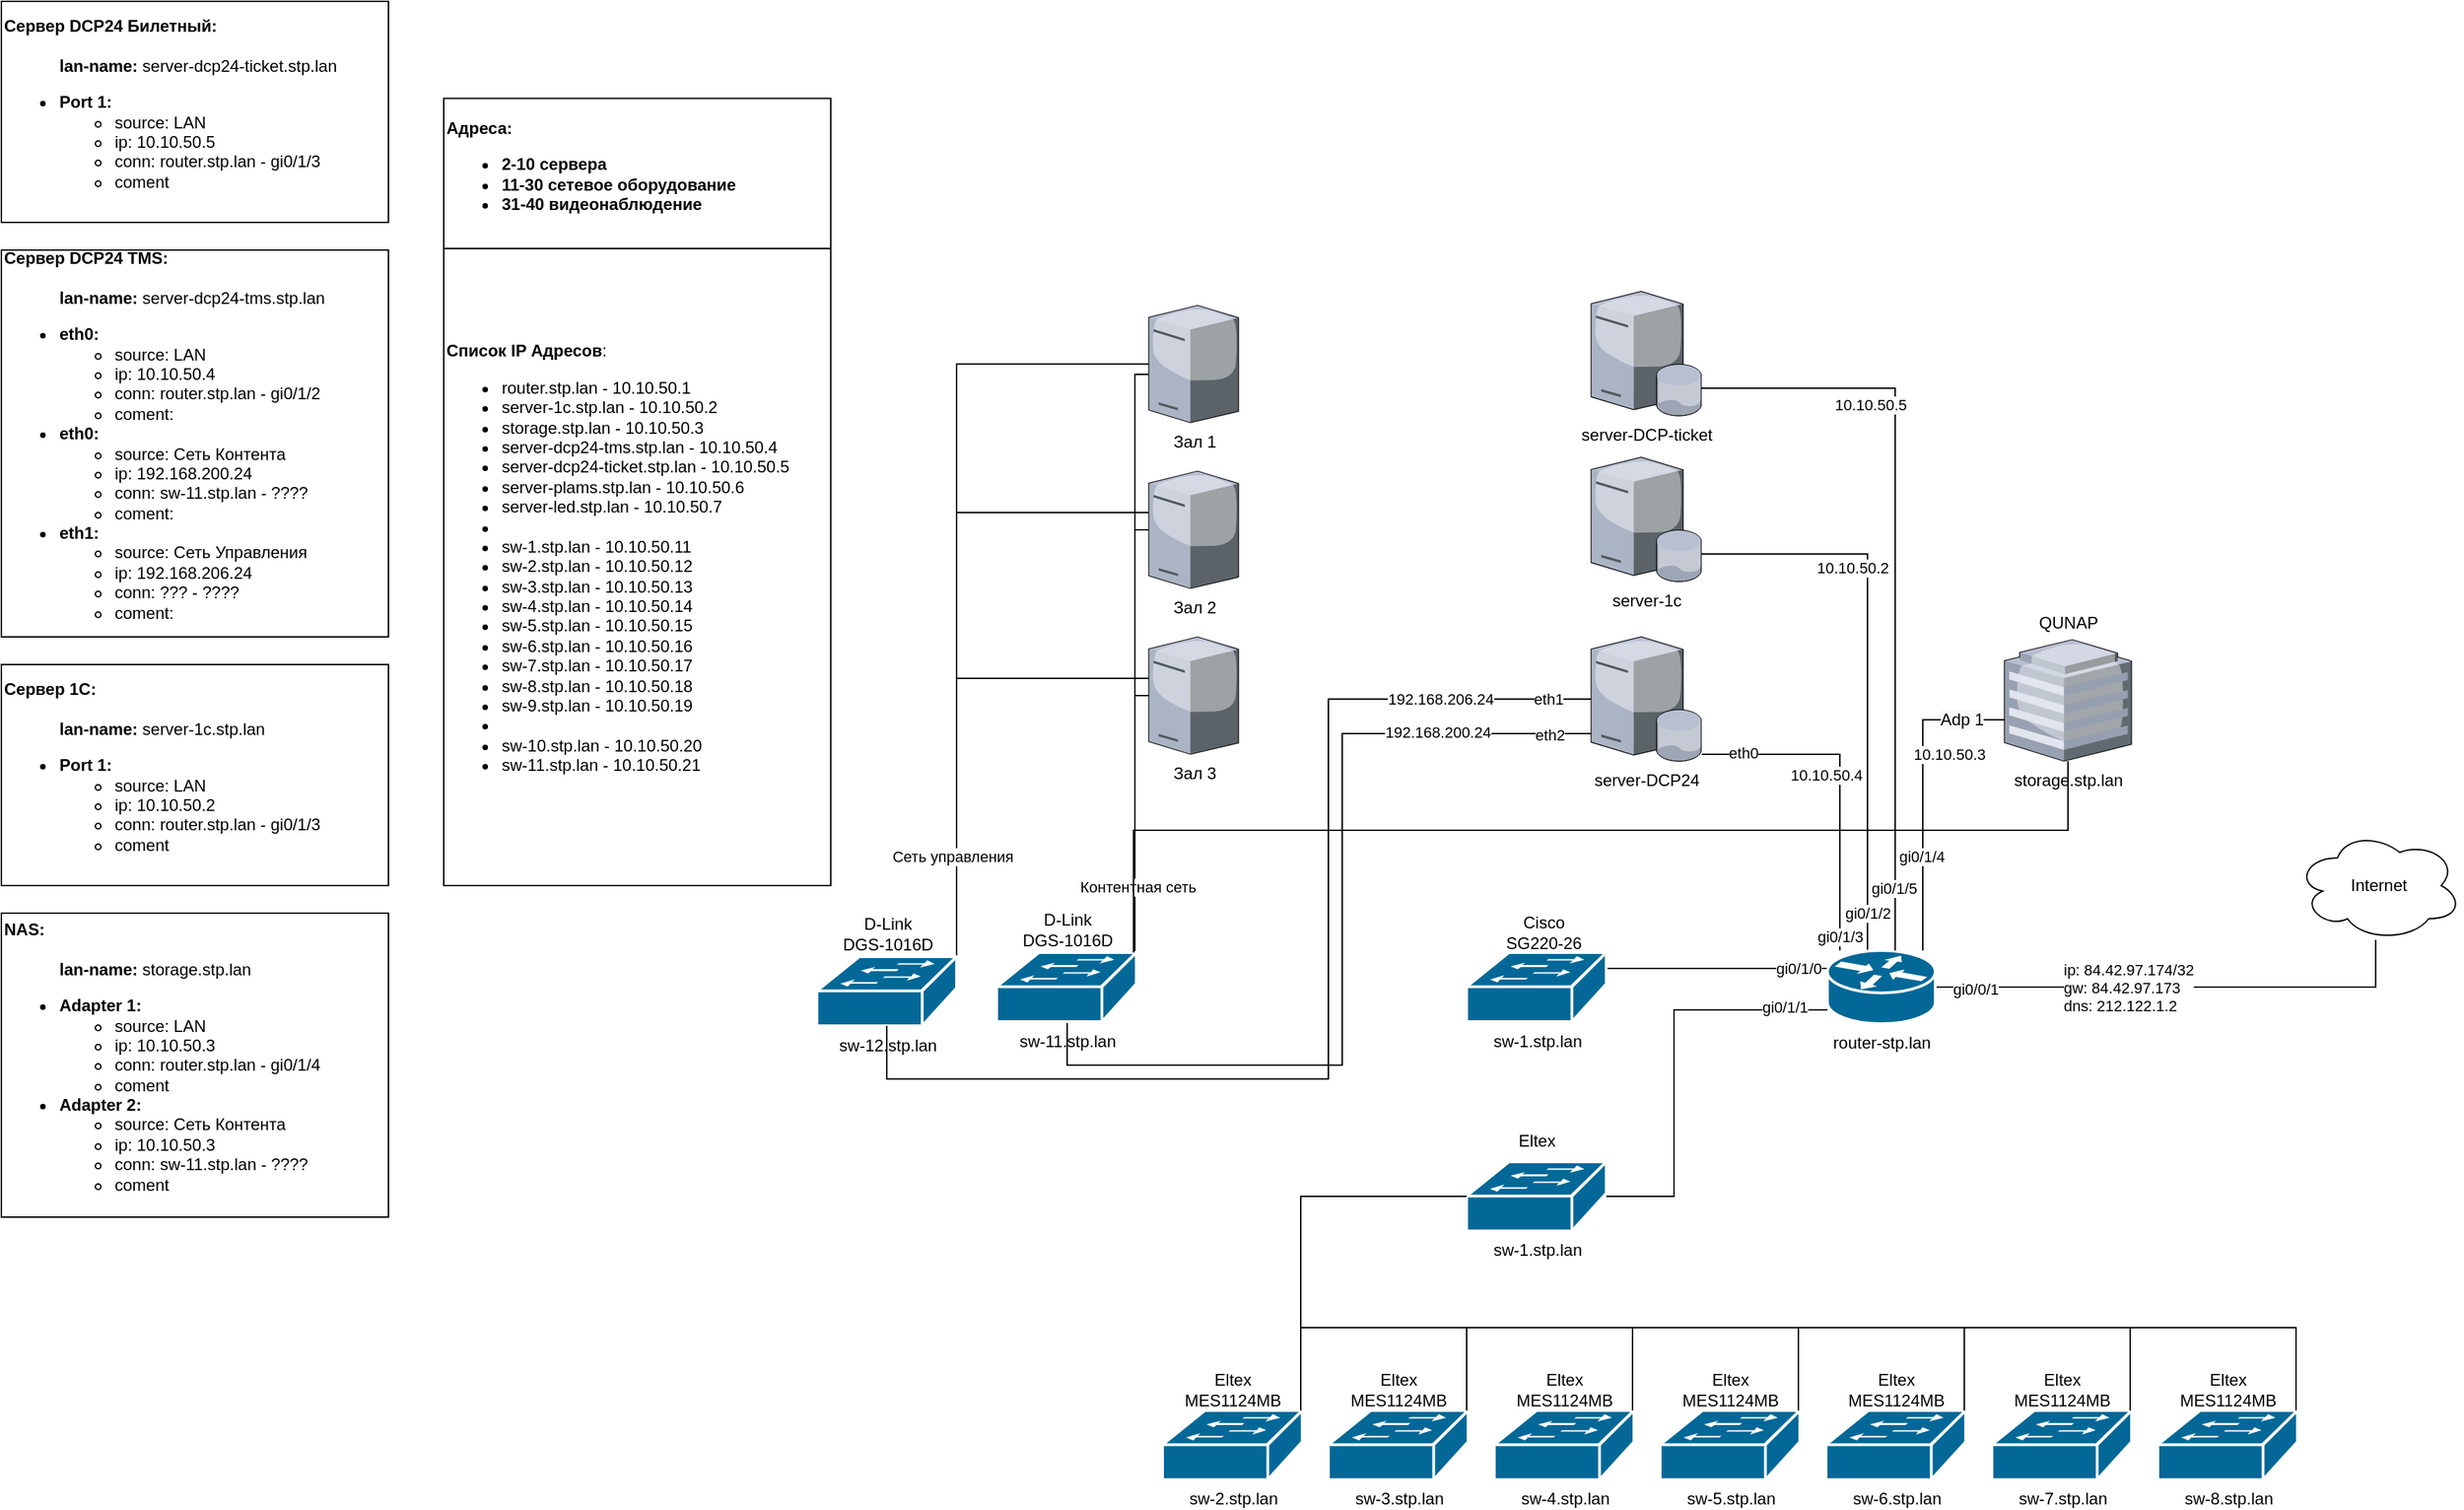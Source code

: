 <mxfile version="15.5.6" type="github">
  <diagram id="jK6_b75PUJQNhEmS_nUD" name="Page-1">
    <mxGraphModel dx="3570" dy="1975" grid="1" gridSize="10" guides="1" tooltips="1" connect="1" arrows="1" fold="1" page="0" pageScale="1" pageWidth="827" pageHeight="1169" background="none" math="0" shadow="0">
      <root>
        <mxCell id="0" />
        <mxCell id="1" parent="0" />
        <mxCell id="kUa1aifaIumlGkmkmH_S-2" style="edgeStyle=orthogonalEdgeStyle;rounded=0;orthogonalLoop=1;jettySize=auto;html=1;entryX=0.48;entryY=0.99;entryDx=0;entryDy=0;entryPerimeter=0;endArrow=none;endFill=0;" edge="1" parent="1" source="mRdu22Ob3dlRshEJ7SqW-1" target="kUa1aifaIumlGkmkmH_S-1">
          <mxGeometry relative="1" as="geometry" />
        </mxCell>
        <mxCell id="kUa1aifaIumlGkmkmH_S-3" value="gi0/0/1" style="edgeLabel;html=1;align=center;verticalAlign=middle;resizable=0;points=[];" vertex="1" connectable="0" parent="kUa1aifaIumlGkmkmH_S-2">
          <mxGeometry x="-0.836" y="-1" relative="1" as="geometry">
            <mxPoint as="offset" />
          </mxGeometry>
        </mxCell>
        <mxCell id="kUa1aifaIumlGkmkmH_S-12" value="ip: 84.42.97.174/32&lt;br&gt;gw: 84.42.97.173&lt;br&gt;dns: 212.122.1.2" style="edgeLabel;html=1;align=left;verticalAlign=middle;resizable=0;points=[];" vertex="1" connectable="0" parent="kUa1aifaIumlGkmkmH_S-2">
          <mxGeometry x="-0.355" relative="1" as="geometry">
            <mxPoint x="-23" as="offset" />
          </mxGeometry>
        </mxCell>
        <mxCell id="kUa1aifaIumlGkmkmH_S-6" style="edgeStyle=orthogonalEdgeStyle;rounded=0;orthogonalLoop=1;jettySize=auto;html=1;endArrow=none;endFill=0;startArrow=none;startFill=0;fontStyle=4" edge="1" parent="1" source="mRdu22Ob3dlRshEJ7SqW-1" target="kUa1aifaIumlGkmkmH_S-4">
          <mxGeometry relative="1" as="geometry">
            <Array as="points">
              <mxPoint x="390" y="-20" />
            </Array>
          </mxGeometry>
        </mxCell>
        <mxCell id="kUa1aifaIumlGkmkmH_S-8" value="10.10.50.2" style="edgeLabel;html=1;align=center;verticalAlign=middle;resizable=0;points=[];" vertex="1" connectable="0" parent="kUa1aifaIumlGkmkmH_S-6">
          <mxGeometry x="0.67" y="2" relative="1" as="geometry">
            <mxPoint x="42" y="8" as="offset" />
          </mxGeometry>
        </mxCell>
        <mxCell id="kUa1aifaIumlGkmkmH_S-11" value="gi0/1/2" style="edgeLabel;html=1;align=center;verticalAlign=middle;resizable=0;points=[];" vertex="1" connectable="0" parent="kUa1aifaIumlGkmkmH_S-6">
          <mxGeometry x="-0.896" y="2" relative="1" as="geometry">
            <mxPoint x="2" y="-6" as="offset" />
          </mxGeometry>
        </mxCell>
        <mxCell id="kUa1aifaIumlGkmkmH_S-7" style="edgeStyle=orthogonalEdgeStyle;rounded=0;orthogonalLoop=1;jettySize=auto;html=1;endArrow=none;endFill=0;startArrow=none;startFill=0;" edge="1" parent="1" source="mRdu22Ob3dlRshEJ7SqW-1" target="kUa1aifaIumlGkmkmH_S-5">
          <mxGeometry relative="1" as="geometry">
            <Array as="points">
              <mxPoint x="370" y="125" />
            </Array>
          </mxGeometry>
        </mxCell>
        <mxCell id="kUa1aifaIumlGkmkmH_S-10" value="gi0/1/3" style="edgeLabel;html=1;align=center;verticalAlign=middle;resizable=0;points=[];" vertex="1" connectable="0" parent="kUa1aifaIumlGkmkmH_S-7">
          <mxGeometry x="-0.878" relative="1" as="geometry">
            <mxPoint y="5" as="offset" />
          </mxGeometry>
        </mxCell>
        <mxCell id="kUa1aifaIumlGkmkmH_S-14" value="eth0" style="edgeLabel;html=1;align=center;verticalAlign=middle;resizable=0;points=[];" vertex="1" connectable="0" parent="kUa1aifaIumlGkmkmH_S-7">
          <mxGeometry x="0.829" y="-1" relative="1" as="geometry">
            <mxPoint x="9" as="offset" />
          </mxGeometry>
        </mxCell>
        <mxCell id="kUa1aifaIumlGkmkmH_S-15" value="10.10.50.4" style="edgeLabel;html=1;align=center;verticalAlign=middle;resizable=0;points=[];" vertex="1" connectable="0" parent="kUa1aifaIumlGkmkmH_S-7">
          <mxGeometry x="-0.106" y="-3" relative="1" as="geometry">
            <mxPoint x="-13" y="-19" as="offset" />
          </mxGeometry>
        </mxCell>
        <mxCell id="kUa1aifaIumlGkmkmH_S-13" style="edgeStyle=orthogonalEdgeStyle;rounded=0;orthogonalLoop=1;jettySize=auto;html=1;endArrow=none;endFill=0;" edge="1" parent="1" source="mRdu22Ob3dlRshEJ7SqW-1" target="mRdu22Ob3dlRshEJ7SqW-2">
          <mxGeometry relative="1" as="geometry">
            <Array as="points">
              <mxPoint x="280" y="280" />
              <mxPoint x="280" y="280" />
            </Array>
          </mxGeometry>
        </mxCell>
        <mxCell id="kUa1aifaIumlGkmkmH_S-42" value="gi0/1/0" style="edgeLabel;html=1;align=center;verticalAlign=middle;resizable=0;points=[];" vertex="1" connectable="0" parent="kUa1aifaIumlGkmkmH_S-13">
          <mxGeometry x="-0.801" y="-2" relative="1" as="geometry">
            <mxPoint x="-5" y="2" as="offset" />
          </mxGeometry>
        </mxCell>
        <mxCell id="kUa1aifaIumlGkmkmH_S-48" style="edgeStyle=orthogonalEdgeStyle;rounded=0;orthogonalLoop=1;jettySize=auto;html=1;endArrow=none;endFill=0;" edge="1" parent="1" source="mRdu22Ob3dlRshEJ7SqW-1" target="kUa1aifaIumlGkmkmH_S-46">
          <mxGeometry relative="1" as="geometry">
            <Array as="points">
              <mxPoint x="250" y="310" />
            </Array>
          </mxGeometry>
        </mxCell>
        <mxCell id="kUa1aifaIumlGkmkmH_S-49" value="gi0/1/1" style="edgeLabel;html=1;align=center;verticalAlign=middle;resizable=0;points=[];" vertex="1" connectable="0" parent="kUa1aifaIumlGkmkmH_S-48">
          <mxGeometry x="-0.787" y="-2" relative="1" as="geometry">
            <mxPoint as="offset" />
          </mxGeometry>
        </mxCell>
        <mxCell id="kUa1aifaIumlGkmkmH_S-102" style="edgeStyle=orthogonalEdgeStyle;rounded=0;orthogonalLoop=1;jettySize=auto;html=1;endArrow=none;endFill=0;startArrow=none;startFill=0;" edge="1" parent="1" source="mRdu22Ob3dlRshEJ7SqW-1" target="kUa1aifaIumlGkmkmH_S-101">
          <mxGeometry relative="1" as="geometry">
            <Array as="points">
              <mxPoint x="430" y="100" />
            </Array>
          </mxGeometry>
        </mxCell>
        <mxCell id="kUa1aifaIumlGkmkmH_S-103" value="gi0/1/4" style="edgeLabel;html=1;align=center;verticalAlign=middle;resizable=0;points=[];" vertex="1" connectable="0" parent="kUa1aifaIumlGkmkmH_S-102">
          <mxGeometry x="-0.828" y="1" relative="1" as="geometry">
            <mxPoint y="-49" as="offset" />
          </mxGeometry>
        </mxCell>
        <mxCell id="kUa1aifaIumlGkmkmH_S-104" value="10.10.50.3" style="edgeLabel;html=1;align=center;verticalAlign=middle;resizable=0;points=[];" vertex="1" connectable="0" parent="kUa1aifaIumlGkmkmH_S-102">
          <mxGeometry x="0.257" relative="1" as="geometry">
            <mxPoint x="19" as="offset" />
          </mxGeometry>
        </mxCell>
        <mxCell id="kUa1aifaIumlGkmkmH_S-108" value="&lt;span style=&quot;font-size: 12px ; text-align: left ; background-color: rgb(248 , 249 , 250)&quot;&gt;Adp 1&lt;/span&gt;" style="edgeLabel;html=1;align=center;verticalAlign=middle;resizable=0;points=[];" vertex="1" connectable="0" parent="kUa1aifaIumlGkmkmH_S-102">
          <mxGeometry x="0.631" relative="1" as="geometry">
            <mxPoint x="10" as="offset" />
          </mxGeometry>
        </mxCell>
        <mxCell id="mRdu22Ob3dlRshEJ7SqW-1" value="router-stp.lan" style="shape=mxgraph.cisco.routers.router;sketch=0;html=1;pointerEvents=1;dashed=0;fillColor=#036897;strokeColor=#ffffff;strokeWidth=2;verticalLabelPosition=bottom;verticalAlign=top;align=center;outlineConnect=0;" parent="1" vertex="1">
          <mxGeometry x="361" y="267" width="78" height="53" as="geometry" />
        </mxCell>
        <mxCell id="kUa1aifaIumlGkmkmH_S-1" value="Internet" style="ellipse;shape=cloud;whiteSpace=wrap;html=1;" vertex="1" parent="1">
          <mxGeometry x="700" y="180" width="120" height="80" as="geometry" />
        </mxCell>
        <mxCell id="kUa1aifaIumlGkmkmH_S-4" value="server-1c" style="verticalLabelPosition=bottom;sketch=0;aspect=fixed;html=1;verticalAlign=top;strokeColor=none;align=center;outlineConnect=0;shape=mxgraph.citrix.database_server;" vertex="1" parent="1">
          <mxGeometry x="190" y="-90" width="80" height="90" as="geometry" />
        </mxCell>
        <mxCell id="kUa1aifaIumlGkmkmH_S-114" style="edgeStyle=orthogonalEdgeStyle;rounded=0;orthogonalLoop=1;jettySize=auto;html=1;startArrow=none;startFill=0;endArrow=none;endFill=0;" edge="1" parent="1" source="kUa1aifaIumlGkmkmH_S-5" target="mRdu22Ob3dlRshEJ7SqW-13">
          <mxGeometry relative="1" as="geometry">
            <Array as="points">
              <mxPoint x="10" y="110" />
              <mxPoint x="10" y="350" />
              <mxPoint x="-189" y="350" />
            </Array>
          </mxGeometry>
        </mxCell>
        <mxCell id="kUa1aifaIumlGkmkmH_S-115" value="eth2" style="edgeLabel;html=1;align=center;verticalAlign=middle;resizable=0;points=[];" vertex="1" connectable="0" parent="kUa1aifaIumlGkmkmH_S-114">
          <mxGeometry x="-0.9" y="1" relative="1" as="geometry">
            <mxPoint x="2" as="offset" />
          </mxGeometry>
        </mxCell>
        <mxCell id="kUa1aifaIumlGkmkmH_S-118" value="192.168.200.24" style="edgeLabel;html=1;align=center;verticalAlign=middle;resizable=0;points=[];" vertex="1" connectable="0" parent="kUa1aifaIumlGkmkmH_S-114">
          <mxGeometry x="-0.654" y="-1" relative="1" as="geometry">
            <mxPoint x="1" as="offset" />
          </mxGeometry>
        </mxCell>
        <mxCell id="kUa1aifaIumlGkmkmH_S-5" value="server-DCP24" style="verticalLabelPosition=bottom;sketch=0;aspect=fixed;html=1;verticalAlign=top;strokeColor=none;align=center;outlineConnect=0;shape=mxgraph.citrix.database_server;" vertex="1" parent="1">
          <mxGeometry x="190" y="40" width="80" height="90" as="geometry" />
        </mxCell>
        <mxCell id="kUa1aifaIumlGkmkmH_S-25" style="edgeStyle=orthogonalEdgeStyle;rounded=0;orthogonalLoop=1;jettySize=auto;html=1;endArrow=none;endFill=0;" edge="1" parent="1" source="kUa1aifaIumlGkmkmH_S-19" target="mRdu22Ob3dlRshEJ7SqW-13">
          <mxGeometry relative="1" as="geometry">
            <Array as="points">
              <mxPoint x="-140" y="-150" />
            </Array>
          </mxGeometry>
        </mxCell>
        <mxCell id="kUa1aifaIumlGkmkmH_S-89" style="edgeStyle=orthogonalEdgeStyle;rounded=0;orthogonalLoop=1;jettySize=auto;html=1;entryX=1;entryY=0;entryDx=0;entryDy=0;entryPerimeter=0;endArrow=none;endFill=0;" edge="1" parent="1" source="kUa1aifaIumlGkmkmH_S-19" target="kUa1aifaIumlGkmkmH_S-86">
          <mxGeometry relative="1" as="geometry" />
        </mxCell>
        <mxCell id="kUa1aifaIumlGkmkmH_S-19" value="Зал 1" style="verticalLabelPosition=bottom;sketch=0;aspect=fixed;html=1;verticalAlign=top;strokeColor=none;align=center;outlineConnect=0;shape=mxgraph.citrix.tower_server;" vertex="1" parent="1">
          <mxGeometry x="-130" y="-200" width="65" height="85" as="geometry" />
        </mxCell>
        <mxCell id="kUa1aifaIumlGkmkmH_S-84" style="edgeStyle=orthogonalEdgeStyle;rounded=0;orthogonalLoop=1;jettySize=auto;html=1;endArrow=none;endFill=0;" edge="1" parent="1" source="kUa1aifaIumlGkmkmH_S-20" target="mRdu22Ob3dlRshEJ7SqW-13">
          <mxGeometry relative="1" as="geometry">
            <Array as="points">
              <mxPoint x="-140" y="-37" />
            </Array>
          </mxGeometry>
        </mxCell>
        <mxCell id="kUa1aifaIumlGkmkmH_S-90" style="edgeStyle=orthogonalEdgeStyle;rounded=0;orthogonalLoop=1;jettySize=auto;html=1;entryX=1;entryY=0;entryDx=0;entryDy=0;entryPerimeter=0;endArrow=none;endFill=0;" edge="1" parent="1" source="kUa1aifaIumlGkmkmH_S-20" target="kUa1aifaIumlGkmkmH_S-86">
          <mxGeometry relative="1" as="geometry">
            <Array as="points">
              <mxPoint x="-269" y="-50" />
            </Array>
          </mxGeometry>
        </mxCell>
        <mxCell id="kUa1aifaIumlGkmkmH_S-20" value="Зал 2" style="verticalLabelPosition=bottom;sketch=0;aspect=fixed;html=1;verticalAlign=top;strokeColor=none;align=center;outlineConnect=0;shape=mxgraph.citrix.tower_server;" vertex="1" parent="1">
          <mxGeometry x="-130" y="-80" width="65" height="85" as="geometry" />
        </mxCell>
        <mxCell id="kUa1aifaIumlGkmkmH_S-27" style="edgeStyle=orthogonalEdgeStyle;rounded=0;orthogonalLoop=1;jettySize=auto;html=1;endArrow=none;endFill=0;" edge="1" parent="1" source="kUa1aifaIumlGkmkmH_S-21" target="mRdu22Ob3dlRshEJ7SqW-13">
          <mxGeometry relative="1" as="geometry">
            <Array as="points">
              <mxPoint x="-140" y="83" />
            </Array>
          </mxGeometry>
        </mxCell>
        <mxCell id="kUa1aifaIumlGkmkmH_S-88" value="Контентная сеть" style="edgeLabel;html=1;align=center;verticalAlign=middle;resizable=0;points=[];" vertex="1" connectable="0" parent="kUa1aifaIumlGkmkmH_S-27">
          <mxGeometry x="0.505" y="2" relative="1" as="geometry">
            <mxPoint y="1" as="offset" />
          </mxGeometry>
        </mxCell>
        <mxCell id="kUa1aifaIumlGkmkmH_S-91" style="edgeStyle=orthogonalEdgeStyle;rounded=0;orthogonalLoop=1;jettySize=auto;html=1;entryX=1;entryY=0;entryDx=0;entryDy=0;entryPerimeter=0;endArrow=none;endFill=0;" edge="1" parent="1" source="kUa1aifaIumlGkmkmH_S-21" target="kUa1aifaIumlGkmkmH_S-86">
          <mxGeometry relative="1" as="geometry">
            <Array as="points">
              <mxPoint x="-269" y="70" />
            </Array>
          </mxGeometry>
        </mxCell>
        <mxCell id="kUa1aifaIumlGkmkmH_S-93" value="Сеть управления" style="edgeLabel;html=1;align=center;verticalAlign=middle;resizable=0;points=[];" vertex="1" connectable="0" parent="kUa1aifaIumlGkmkmH_S-91">
          <mxGeometry x="0.564" y="-3" relative="1" as="geometry">
            <mxPoint y="1" as="offset" />
          </mxGeometry>
        </mxCell>
        <mxCell id="kUa1aifaIumlGkmkmH_S-21" value="Зал 3" style="verticalLabelPosition=bottom;sketch=0;aspect=fixed;html=1;verticalAlign=top;strokeColor=none;align=center;outlineConnect=0;shape=mxgraph.citrix.tower_server;" vertex="1" parent="1">
          <mxGeometry x="-130" y="40" width="65" height="85" as="geometry" />
        </mxCell>
        <mxCell id="kUa1aifaIumlGkmkmH_S-43" value="" style="group" vertex="1" connectable="0" parent="1">
          <mxGeometry x="100" y="238.5" width="101" height="80" as="geometry" />
        </mxCell>
        <mxCell id="mRdu22Ob3dlRshEJ7SqW-2" value="sw-1.stp.lan" style="shape=mxgraph.cisco.switches.workgroup_switch;sketch=0;html=1;pointerEvents=1;dashed=0;fillColor=#036897;strokeColor=#ffffff;strokeWidth=2;verticalLabelPosition=bottom;verticalAlign=top;align=center;outlineConnect=0;" parent="kUa1aifaIumlGkmkmH_S-43" vertex="1">
          <mxGeometry y="30" width="101" height="50" as="geometry" />
        </mxCell>
        <mxCell id="kUa1aifaIumlGkmkmH_S-39" value="Cisco&lt;br&gt;SG220-26" style="text;html=1;strokeColor=none;fillColor=none;align=center;verticalAlign=middle;whiteSpace=wrap;rounded=0;" vertex="1" parent="kUa1aifaIumlGkmkmH_S-43">
          <mxGeometry x="20.5" width="69.5" height="30" as="geometry" />
        </mxCell>
        <mxCell id="kUa1aifaIumlGkmkmH_S-45" value="" style="group" vertex="1" connectable="0" parent="1">
          <mxGeometry x="100" y="390" width="101" height="80" as="geometry" />
        </mxCell>
        <mxCell id="kUa1aifaIumlGkmkmH_S-46" value="sw-1.stp.lan" style="shape=mxgraph.cisco.switches.workgroup_switch;sketch=0;html=1;pointerEvents=1;dashed=0;fillColor=#036897;strokeColor=#ffffff;strokeWidth=2;verticalLabelPosition=bottom;verticalAlign=top;align=center;outlineConnect=0;" vertex="1" parent="kUa1aifaIumlGkmkmH_S-45">
          <mxGeometry y="30" width="101" height="50" as="geometry" />
        </mxCell>
        <mxCell id="kUa1aifaIumlGkmkmH_S-47" value="Eltex" style="text;html=1;strokeColor=none;fillColor=none;align=center;verticalAlign=middle;whiteSpace=wrap;rounded=0;" vertex="1" parent="kUa1aifaIumlGkmkmH_S-45">
          <mxGeometry x="20.5" width="59.5" height="30" as="geometry" />
        </mxCell>
        <mxCell id="kUa1aifaIumlGkmkmH_S-50" value="" style="group" vertex="1" connectable="0" parent="1">
          <mxGeometry x="-120" y="570" width="101" height="80" as="geometry" />
        </mxCell>
        <mxCell id="kUa1aifaIumlGkmkmH_S-51" value="sw-2.stp.lan" style="shape=mxgraph.cisco.switches.workgroup_switch;sketch=0;html=1;pointerEvents=1;dashed=0;fillColor=#036897;strokeColor=#ffffff;strokeWidth=2;verticalLabelPosition=bottom;verticalAlign=top;align=center;outlineConnect=0;" vertex="1" parent="kUa1aifaIumlGkmkmH_S-50">
          <mxGeometry y="30" width="101" height="50" as="geometry" />
        </mxCell>
        <mxCell id="kUa1aifaIumlGkmkmH_S-52" value="Eltex&lt;br&gt;MES1124MB" style="text;html=1;strokeColor=none;fillColor=none;align=center;verticalAlign=middle;whiteSpace=wrap;rounded=0;" vertex="1" parent="kUa1aifaIumlGkmkmH_S-50">
          <mxGeometry x="20.5" width="60" height="30" as="geometry" />
        </mxCell>
        <mxCell id="kUa1aifaIumlGkmkmH_S-53" style="edgeStyle=orthogonalEdgeStyle;rounded=0;orthogonalLoop=1;jettySize=auto;html=1;endArrow=none;endFill=0;" edge="1" parent="1" source="kUa1aifaIumlGkmkmH_S-46" target="kUa1aifaIumlGkmkmH_S-51">
          <mxGeometry relative="1" as="geometry">
            <Array as="points">
              <mxPoint x="-20" y="445" />
            </Array>
          </mxGeometry>
        </mxCell>
        <mxCell id="kUa1aifaIumlGkmkmH_S-54" value="" style="group" vertex="1" connectable="0" parent="1">
          <mxGeometry y="570" width="101" height="80" as="geometry" />
        </mxCell>
        <mxCell id="kUa1aifaIumlGkmkmH_S-55" value="sw-3.stp.lan" style="shape=mxgraph.cisco.switches.workgroup_switch;sketch=0;html=1;pointerEvents=1;dashed=0;fillColor=#036897;strokeColor=#ffffff;strokeWidth=2;verticalLabelPosition=bottom;verticalAlign=top;align=center;outlineConnect=0;" vertex="1" parent="kUa1aifaIumlGkmkmH_S-54">
          <mxGeometry y="30" width="101" height="50" as="geometry" />
        </mxCell>
        <mxCell id="kUa1aifaIumlGkmkmH_S-56" value="Eltex&lt;br&gt;MES1124MB" style="text;html=1;strokeColor=none;fillColor=none;align=center;verticalAlign=middle;whiteSpace=wrap;rounded=0;" vertex="1" parent="kUa1aifaIumlGkmkmH_S-54">
          <mxGeometry x="20.5" width="60" height="30" as="geometry" />
        </mxCell>
        <mxCell id="kUa1aifaIumlGkmkmH_S-57" style="edgeStyle=orthogonalEdgeStyle;rounded=0;orthogonalLoop=1;jettySize=auto;html=1;endArrow=none;endFill=0;" edge="1" parent="1" source="kUa1aifaIumlGkmkmH_S-46" target="kUa1aifaIumlGkmkmH_S-55">
          <mxGeometry relative="1" as="geometry">
            <Array as="points">
              <mxPoint x="-20" y="445" />
              <mxPoint x="-20" y="540" />
              <mxPoint x="100" y="540" />
            </Array>
          </mxGeometry>
        </mxCell>
        <mxCell id="kUa1aifaIumlGkmkmH_S-58" value="" style="group" vertex="1" connectable="0" parent="1">
          <mxGeometry x="120" y="570" width="101" height="80" as="geometry" />
        </mxCell>
        <mxCell id="kUa1aifaIumlGkmkmH_S-59" value="sw-4.stp.lan" style="shape=mxgraph.cisco.switches.workgroup_switch;sketch=0;html=1;pointerEvents=1;dashed=0;fillColor=#036897;strokeColor=#ffffff;strokeWidth=2;verticalLabelPosition=bottom;verticalAlign=top;align=center;outlineConnect=0;" vertex="1" parent="kUa1aifaIumlGkmkmH_S-58">
          <mxGeometry y="30" width="101" height="50" as="geometry" />
        </mxCell>
        <mxCell id="kUa1aifaIumlGkmkmH_S-60" value="Eltex&lt;br&gt;MES1124MB" style="text;html=1;strokeColor=none;fillColor=none;align=center;verticalAlign=middle;whiteSpace=wrap;rounded=0;" vertex="1" parent="kUa1aifaIumlGkmkmH_S-58">
          <mxGeometry x="20.5" width="60" height="30" as="geometry" />
        </mxCell>
        <mxCell id="kUa1aifaIumlGkmkmH_S-61" value="" style="group" vertex="1" connectable="0" parent="1">
          <mxGeometry x="240" y="570" width="101" height="80" as="geometry" />
        </mxCell>
        <mxCell id="kUa1aifaIumlGkmkmH_S-62" value="sw-5.stp.lan" style="shape=mxgraph.cisco.switches.workgroup_switch;sketch=0;html=1;pointerEvents=1;dashed=0;fillColor=#036897;strokeColor=#ffffff;strokeWidth=2;verticalLabelPosition=bottom;verticalAlign=top;align=center;outlineConnect=0;" vertex="1" parent="kUa1aifaIumlGkmkmH_S-61">
          <mxGeometry y="30" width="101" height="50" as="geometry" />
        </mxCell>
        <mxCell id="kUa1aifaIumlGkmkmH_S-63" value="Eltex&lt;br&gt;MES1124MB" style="text;html=1;strokeColor=none;fillColor=none;align=center;verticalAlign=middle;whiteSpace=wrap;rounded=0;" vertex="1" parent="kUa1aifaIumlGkmkmH_S-61">
          <mxGeometry x="20.5" width="60" height="30" as="geometry" />
        </mxCell>
        <mxCell id="kUa1aifaIumlGkmkmH_S-64" value="" style="group" vertex="1" connectable="0" parent="1">
          <mxGeometry x="360" y="570" width="101" height="80" as="geometry" />
        </mxCell>
        <mxCell id="kUa1aifaIumlGkmkmH_S-65" value="sw-6.stp.lan" style="shape=mxgraph.cisco.switches.workgroup_switch;sketch=0;html=1;pointerEvents=1;dashed=0;fillColor=#036897;strokeColor=#ffffff;strokeWidth=2;verticalLabelPosition=bottom;verticalAlign=top;align=center;outlineConnect=0;" vertex="1" parent="kUa1aifaIumlGkmkmH_S-64">
          <mxGeometry y="30" width="101" height="50" as="geometry" />
        </mxCell>
        <mxCell id="kUa1aifaIumlGkmkmH_S-66" value="Eltex&lt;br&gt;MES1124MB" style="text;html=1;strokeColor=none;fillColor=none;align=center;verticalAlign=middle;whiteSpace=wrap;rounded=0;" vertex="1" parent="kUa1aifaIumlGkmkmH_S-64">
          <mxGeometry x="20.5" width="60" height="30" as="geometry" />
        </mxCell>
        <mxCell id="kUa1aifaIumlGkmkmH_S-67" value="" style="group" vertex="1" connectable="0" parent="1">
          <mxGeometry x="480" y="570" width="101" height="80" as="geometry" />
        </mxCell>
        <mxCell id="kUa1aifaIumlGkmkmH_S-68" value="sw-7.stp.lan" style="shape=mxgraph.cisco.switches.workgroup_switch;sketch=0;html=1;pointerEvents=1;dashed=0;fillColor=#036897;strokeColor=#ffffff;strokeWidth=2;verticalLabelPosition=bottom;verticalAlign=top;align=center;outlineConnect=0;" vertex="1" parent="kUa1aifaIumlGkmkmH_S-67">
          <mxGeometry y="30" width="101" height="50" as="geometry" />
        </mxCell>
        <mxCell id="kUa1aifaIumlGkmkmH_S-69" value="Eltex&lt;br&gt;MES1124MB" style="text;html=1;strokeColor=none;fillColor=none;align=center;verticalAlign=middle;whiteSpace=wrap;rounded=0;" vertex="1" parent="kUa1aifaIumlGkmkmH_S-67">
          <mxGeometry x="20.5" width="60" height="30" as="geometry" />
        </mxCell>
        <mxCell id="kUa1aifaIumlGkmkmH_S-70" value="" style="group" vertex="1" connectable="0" parent="1">
          <mxGeometry x="600" y="570" width="101" height="80" as="geometry" />
        </mxCell>
        <mxCell id="kUa1aifaIumlGkmkmH_S-71" value="sw-8.stp.lan" style="shape=mxgraph.cisco.switches.workgroup_switch;sketch=0;html=1;pointerEvents=1;dashed=0;fillColor=#036897;strokeColor=#ffffff;strokeWidth=2;verticalLabelPosition=bottom;verticalAlign=top;align=center;outlineConnect=0;" vertex="1" parent="kUa1aifaIumlGkmkmH_S-70">
          <mxGeometry y="30" width="101" height="50" as="geometry" />
        </mxCell>
        <mxCell id="kUa1aifaIumlGkmkmH_S-72" value="Eltex&lt;br&gt;MES1124MB" style="text;html=1;strokeColor=none;fillColor=none;align=center;verticalAlign=middle;whiteSpace=wrap;rounded=0;" vertex="1" parent="kUa1aifaIumlGkmkmH_S-70">
          <mxGeometry x="20.5" width="60" height="30" as="geometry" />
        </mxCell>
        <mxCell id="kUa1aifaIumlGkmkmH_S-75" style="edgeStyle=orthogonalEdgeStyle;rounded=0;orthogonalLoop=1;jettySize=auto;html=1;endArrow=none;endFill=0;" edge="1" parent="1" source="kUa1aifaIumlGkmkmH_S-46" target="kUa1aifaIumlGkmkmH_S-59">
          <mxGeometry relative="1" as="geometry">
            <Array as="points">
              <mxPoint x="-20" y="445" />
              <mxPoint x="-20" y="540" />
              <mxPoint x="220" y="540" />
            </Array>
          </mxGeometry>
        </mxCell>
        <mxCell id="kUa1aifaIumlGkmkmH_S-76" style="edgeStyle=orthogonalEdgeStyle;rounded=0;orthogonalLoop=1;jettySize=auto;html=1;endArrow=none;endFill=0;" edge="1" parent="1" source="kUa1aifaIumlGkmkmH_S-46" target="kUa1aifaIumlGkmkmH_S-62">
          <mxGeometry relative="1" as="geometry">
            <Array as="points">
              <mxPoint x="-20" y="445" />
              <mxPoint x="-20" y="540" />
              <mxPoint x="340" y="540" />
            </Array>
          </mxGeometry>
        </mxCell>
        <mxCell id="kUa1aifaIumlGkmkmH_S-77" style="edgeStyle=orthogonalEdgeStyle;rounded=0;orthogonalLoop=1;jettySize=auto;html=1;endArrow=none;endFill=0;" edge="1" parent="1" source="kUa1aifaIumlGkmkmH_S-46" target="kUa1aifaIumlGkmkmH_S-65">
          <mxGeometry relative="1" as="geometry">
            <Array as="points">
              <mxPoint x="-20" y="445" />
              <mxPoint x="-20" y="540" />
              <mxPoint x="460" y="540" />
            </Array>
          </mxGeometry>
        </mxCell>
        <mxCell id="kUa1aifaIumlGkmkmH_S-78" style="edgeStyle=orthogonalEdgeStyle;rounded=0;orthogonalLoop=1;jettySize=auto;html=1;endArrow=none;endFill=0;" edge="1" parent="1" source="kUa1aifaIumlGkmkmH_S-46" target="kUa1aifaIumlGkmkmH_S-68">
          <mxGeometry relative="1" as="geometry">
            <Array as="points">
              <mxPoint x="-20" y="445" />
              <mxPoint x="-20" y="540" />
              <mxPoint x="580" y="540" />
            </Array>
          </mxGeometry>
        </mxCell>
        <mxCell id="kUa1aifaIumlGkmkmH_S-81" style="edgeStyle=orthogonalEdgeStyle;rounded=0;orthogonalLoop=1;jettySize=auto;html=1;endArrow=none;endFill=0;" edge="1" parent="1" source="kUa1aifaIumlGkmkmH_S-46" target="kUa1aifaIumlGkmkmH_S-71">
          <mxGeometry relative="1" as="geometry">
            <Array as="points">
              <mxPoint x="-20" y="445" />
              <mxPoint x="-20" y="540" />
              <mxPoint x="700" y="540" />
            </Array>
          </mxGeometry>
        </mxCell>
        <mxCell id="kUa1aifaIumlGkmkmH_S-83" value="" style="group" vertex="1" connectable="0" parent="1">
          <mxGeometry x="-240" y="237" width="101" height="81.5" as="geometry" />
        </mxCell>
        <mxCell id="mRdu22Ob3dlRshEJ7SqW-13" value="sw-11.stp.lan" style="shape=mxgraph.cisco.switches.workgroup_switch;sketch=0;html=1;pointerEvents=1;dashed=0;fillColor=#036897;strokeColor=#ffffff;strokeWidth=2;verticalLabelPosition=bottom;verticalAlign=top;align=center;outlineConnect=0;" parent="kUa1aifaIumlGkmkmH_S-83" vertex="1">
          <mxGeometry y="31.5" width="101" height="50" as="geometry" />
        </mxCell>
        <mxCell id="kUa1aifaIumlGkmkmH_S-82" value="D-Link&lt;br&gt;DGS-1016D" style="text;html=1;align=center;verticalAlign=middle;resizable=0;points=[];autosize=1;strokeColor=none;fillColor=none;" vertex="1" parent="kUa1aifaIumlGkmkmH_S-83">
          <mxGeometry x="10.5" width="80" height="30" as="geometry" />
        </mxCell>
        <mxCell id="kUa1aifaIumlGkmkmH_S-85" value="" style="group" vertex="1" connectable="0" parent="1">
          <mxGeometry x="-370" y="240" width="101" height="81.5" as="geometry" />
        </mxCell>
        <mxCell id="kUa1aifaIumlGkmkmH_S-86" value="sw-12.stp.lan" style="shape=mxgraph.cisco.switches.workgroup_switch;sketch=0;html=1;pointerEvents=1;dashed=0;fillColor=#036897;strokeColor=#ffffff;strokeWidth=2;verticalLabelPosition=bottom;verticalAlign=top;align=center;outlineConnect=0;" vertex="1" parent="kUa1aifaIumlGkmkmH_S-85">
          <mxGeometry y="31.5" width="101" height="50" as="geometry" />
        </mxCell>
        <mxCell id="kUa1aifaIumlGkmkmH_S-87" value="D-Link&lt;br&gt;DGS-1016D" style="text;html=1;align=center;verticalAlign=middle;resizable=0;points=[];autosize=1;strokeColor=none;fillColor=none;" vertex="1" parent="kUa1aifaIumlGkmkmH_S-85">
          <mxGeometry x="10.5" width="80" height="30" as="geometry" />
        </mxCell>
        <mxCell id="kUa1aifaIumlGkmkmH_S-92" style="edgeStyle=orthogonalEdgeStyle;rounded=0;orthogonalLoop=1;jettySize=auto;html=1;endArrow=none;endFill=0;startArrow=none;startFill=0;" edge="1" parent="1" source="kUa1aifaIumlGkmkmH_S-86" target="kUa1aifaIumlGkmkmH_S-5">
          <mxGeometry relative="1" as="geometry">
            <Array as="points">
              <mxPoint x="-319" y="360" />
              <mxPoint y="360" />
              <mxPoint y="85" />
            </Array>
          </mxGeometry>
        </mxCell>
        <mxCell id="kUa1aifaIumlGkmkmH_S-94" value="eth1" style="edgeLabel;html=1;align=center;verticalAlign=middle;resizable=0;points=[];" vertex="1" connectable="0" parent="kUa1aifaIumlGkmkmH_S-92">
          <mxGeometry x="0.915" y="-1" relative="1" as="geometry">
            <mxPoint x="4" y="-1" as="offset" />
          </mxGeometry>
        </mxCell>
        <mxCell id="kUa1aifaIumlGkmkmH_S-119" value="192.168.206.24" style="edgeLabel;html=1;align=center;verticalAlign=middle;resizable=0;points=[];" vertex="1" connectable="0" parent="kUa1aifaIumlGkmkmH_S-92">
          <mxGeometry x="0.675" relative="1" as="geometry">
            <mxPoint x="24" as="offset" />
          </mxGeometry>
        </mxCell>
        <mxCell id="kUa1aifaIumlGkmkmH_S-95" value="&lt;div&gt;&lt;b&gt;Сервер DCP24 TMS:&lt;/b&gt;&lt;/div&gt;&lt;div&gt;&lt;b&gt;&lt;br&gt;&lt;/b&gt;&lt;/div&gt;&lt;blockquote style=&quot;margin: 0 0 0 40px ; border: none ; padding: 0px&quot;&gt;&lt;div&gt;&lt;b&gt;lan-name: &lt;/b&gt;server-dcp24-tms.stp.lan&lt;/div&gt;&lt;/blockquote&gt;&lt;div&gt;&lt;ul&gt;&lt;li style=&quot;font-weight: bold&quot;&gt;&lt;b&gt;eth0:&lt;/b&gt;&lt;/li&gt;&lt;ul&gt;&lt;li&gt;source: LAN&lt;/li&gt;&lt;li&gt;ip: 10.10.50.4&lt;/li&gt;&lt;li&gt;conn: router.stp.lan - gi0/1/2&lt;/li&gt;&lt;li&gt;coment:&lt;/li&gt;&lt;/ul&gt;&lt;li style=&quot;font-weight: bold&quot;&gt;&lt;b&gt;eth0:&lt;/b&gt;&lt;/li&gt;&lt;ul&gt;&lt;li&gt;source: Сеть Контента&lt;/li&gt;&lt;li&gt;ip: 192.168.200.24&lt;/li&gt;&lt;li&gt;conn: sw-11.stp.lan - ????&lt;/li&gt;&lt;li&gt;coment:&lt;/li&gt;&lt;/ul&gt;&lt;li style=&quot;font-weight: bold&quot;&gt;&lt;b&gt;eth1:&lt;/b&gt;&lt;/li&gt;&lt;ul&gt;&lt;li&gt;source: Сеть Управления&lt;/li&gt;&lt;li&gt;ip: 192.168.206.24&lt;/li&gt;&lt;li&gt;conn: ??? - ????&lt;/li&gt;&lt;li&gt;coment:&lt;/li&gt;&lt;/ul&gt;&lt;/ul&gt;&lt;/div&gt;&lt;span style=&quot;font-weight: bold&quot;&gt;	&lt;/span&gt;&lt;span style=&quot;font-weight: bold&quot;&gt;	&lt;/span&gt;" style="rounded=0;whiteSpace=wrap;html=1;align=left;" vertex="1" parent="1">
          <mxGeometry x="-960" y="-240" width="280" height="280" as="geometry" />
        </mxCell>
        <mxCell id="kUa1aifaIumlGkmkmH_S-97" value="&lt;div&gt;&lt;b&gt;Сервер 1C:&lt;/b&gt;&lt;/div&gt;&lt;div&gt;&lt;b&gt;&lt;br&gt;&lt;/b&gt;&lt;/div&gt;&lt;blockquote style=&quot;margin: 0 0 0 40px ; border: none ; padding: 0px&quot;&gt;&lt;div&gt;&lt;b&gt;lan-name: &lt;/b&gt;server-1c.stp.lan&lt;/div&gt;&lt;/blockquote&gt;&lt;div&gt;&lt;ul&gt;&lt;li&gt;&lt;b&gt;Port 1:&lt;/b&gt;&lt;/li&gt;&lt;ul&gt;&lt;li&gt;source: LAN&lt;/li&gt;&lt;li&gt;ip: 10.10.50.2&lt;/li&gt;&lt;li&gt;conn: router.stp.lan - gi0/1/3&lt;/li&gt;&lt;li&gt;coment&lt;/li&gt;&lt;/ul&gt;&lt;/ul&gt;&lt;/div&gt;&lt;span style=&quot;font-weight: bold&quot;&gt;	&lt;/span&gt;&lt;span style=&quot;font-weight: bold&quot;&gt;	&lt;/span&gt;" style="rounded=0;whiteSpace=wrap;html=1;align=left;" vertex="1" parent="1">
          <mxGeometry x="-960" y="60" width="280" height="160" as="geometry" />
        </mxCell>
        <mxCell id="kUa1aifaIumlGkmkmH_S-99" value="&lt;div&gt;&lt;b&gt;NAS:&lt;/b&gt;&lt;/div&gt;&lt;div&gt;&lt;b&gt;&lt;br&gt;&lt;/b&gt;&lt;/div&gt;&lt;blockquote style=&quot;margin: 0 0 0 40px ; border: none ; padding: 0px&quot;&gt;&lt;div&gt;&lt;b&gt;lan-name: &lt;/b&gt;storage.stp.lan&lt;/div&gt;&lt;/blockquote&gt;&lt;div&gt;&lt;ul&gt;&lt;li&gt;&lt;b&gt;Adapter 1:&lt;/b&gt;&lt;/li&gt;&lt;ul&gt;&lt;li&gt;source: LAN&lt;/li&gt;&lt;li&gt;ip: 10.10.50.3&lt;/li&gt;&lt;li&gt;conn: router.stp.lan - gi0/1/4&lt;/li&gt;&lt;li&gt;coment&lt;/li&gt;&lt;/ul&gt;&lt;li&gt;&lt;b&gt;Adapter 2:&lt;/b&gt;&lt;/li&gt;&lt;ul&gt;&lt;li&gt;source: Сеть Контента&lt;/li&gt;&lt;li&gt;ip: 10.10.50.3&lt;/li&gt;&lt;li&gt;conn: sw-11.stp.lan - ????&lt;/li&gt;&lt;li&gt;coment&lt;/li&gt;&lt;/ul&gt;&lt;/ul&gt;&lt;/div&gt;&lt;span style=&quot;font-weight: bold&quot;&gt;	&lt;/span&gt;&lt;span style=&quot;font-weight: bold&quot;&gt;	&lt;/span&gt;" style="rounded=0;whiteSpace=wrap;html=1;align=left;" vertex="1" parent="1">
          <mxGeometry x="-960" y="240" width="280" height="220" as="geometry" />
        </mxCell>
        <mxCell id="kUa1aifaIumlGkmkmH_S-107" value="" style="group" vertex="1" connectable="0" parent="1">
          <mxGeometry x="489" y="20" width="92" height="110" as="geometry" />
        </mxCell>
        <mxCell id="kUa1aifaIumlGkmkmH_S-101" value="storage.stp.lan" style="verticalLabelPosition=bottom;sketch=0;aspect=fixed;html=1;verticalAlign=top;strokeColor=none;align=center;outlineConnect=0;shape=mxgraph.citrix.hq_enterprise;rounded=0;" vertex="1" parent="kUa1aifaIumlGkmkmH_S-107">
          <mxGeometry y="22" width="92" height="88" as="geometry" />
        </mxCell>
        <mxCell id="kUa1aifaIumlGkmkmH_S-105" value="QUNAP" style="text;html=1;align=center;verticalAlign=middle;resizable=0;points=[];autosize=1;strokeColor=none;fillColor=none;" vertex="1" parent="kUa1aifaIumlGkmkmH_S-107">
          <mxGeometry x="16" width="60" height="20" as="geometry" />
        </mxCell>
        <mxCell id="kUa1aifaIumlGkmkmH_S-109" style="edgeStyle=orthogonalEdgeStyle;rounded=0;orthogonalLoop=1;jettySize=auto;html=1;fontStyle=0;endArrow=none;endFill=0;" edge="1" parent="1" source="kUa1aifaIumlGkmkmH_S-101" target="mRdu22Ob3dlRshEJ7SqW-13">
          <mxGeometry relative="1" as="geometry">
            <Array as="points">
              <mxPoint x="535" y="180" />
              <mxPoint x="-141" y="180" />
            </Array>
          </mxGeometry>
        </mxCell>
        <mxCell id="kUa1aifaIumlGkmkmH_S-111" style="edgeStyle=orthogonalEdgeStyle;rounded=0;orthogonalLoop=1;jettySize=auto;html=1;startArrow=none;startFill=0;endArrow=none;endFill=0;" edge="1" parent="1" source="kUa1aifaIumlGkmkmH_S-110" target="mRdu22Ob3dlRshEJ7SqW-1">
          <mxGeometry relative="1" as="geometry">
            <Array as="points">
              <mxPoint x="410" y="-140" />
            </Array>
          </mxGeometry>
        </mxCell>
        <mxCell id="kUa1aifaIumlGkmkmH_S-112" value="gi0/1/5" style="edgeLabel;html=1;align=center;verticalAlign=middle;resizable=0;points=[];" vertex="1" connectable="0" parent="kUa1aifaIumlGkmkmH_S-111">
          <mxGeometry x="0.771" y="-1" relative="1" as="geometry">
            <mxPoint y="17" as="offset" />
          </mxGeometry>
        </mxCell>
        <mxCell id="kUa1aifaIumlGkmkmH_S-113" value="10.10.50.5" style="edgeLabel;html=1;align=center;verticalAlign=middle;resizable=0;points=[];" vertex="1" connectable="0" parent="kUa1aifaIumlGkmkmH_S-111">
          <mxGeometry x="-0.463" y="-2" relative="1" as="geometry">
            <mxPoint x="-16" y="5" as="offset" />
          </mxGeometry>
        </mxCell>
        <mxCell id="kUa1aifaIumlGkmkmH_S-110" value="server-DCP-ticket" style="verticalLabelPosition=bottom;sketch=0;aspect=fixed;html=1;verticalAlign=top;strokeColor=none;align=center;outlineConnect=0;shape=mxgraph.citrix.database_server;" vertex="1" parent="1">
          <mxGeometry x="190" y="-210" width="80" height="90" as="geometry" />
        </mxCell>
        <mxCell id="kUa1aifaIumlGkmkmH_S-117" value="&lt;div&gt;&lt;b&gt;Сервер DCP24 Билетный:&lt;/b&gt;&lt;/div&gt;&lt;div&gt;&lt;b&gt;&lt;br&gt;&lt;/b&gt;&lt;/div&gt;&lt;blockquote style=&quot;margin: 0 0 0 40px ; border: none ; padding: 0px&quot;&gt;&lt;div&gt;&lt;b&gt;lan-name:&amp;nbsp;&lt;/b&gt;&lt;span&gt;server-dcp24-ticket.stp.lan&lt;/span&gt;&lt;/div&gt;&lt;/blockquote&gt;&lt;div&gt;&lt;ul&gt;&lt;li&gt;&lt;b&gt;Port 1:&lt;/b&gt;&lt;/li&gt;&lt;ul&gt;&lt;li&gt;source: LAN&lt;/li&gt;&lt;li&gt;ip: 10.10.50.5&lt;/li&gt;&lt;li&gt;conn: router.stp.lan - gi0/1/3&lt;/li&gt;&lt;li&gt;coment&lt;/li&gt;&lt;/ul&gt;&lt;/ul&gt;&lt;/div&gt;&lt;span style=&quot;font-weight: bold&quot;&gt;	&lt;/span&gt;&lt;span style=&quot;font-weight: bold&quot;&gt;	&lt;/span&gt;" style="rounded=0;whiteSpace=wrap;html=1;align=left;" vertex="1" parent="1">
          <mxGeometry x="-960" y="-420" width="280" height="160" as="geometry" />
        </mxCell>
        <mxCell id="kUa1aifaIumlGkmkmH_S-120" value="" style="group" vertex="1" connectable="0" parent="1">
          <mxGeometry x="-640" y="-349.77" width="280" height="569.77" as="geometry" />
        </mxCell>
        <mxCell id="kUa1aifaIumlGkmkmH_S-32" value="&lt;b&gt;Список IP Адресов&lt;/b&gt;:&lt;br&gt;&lt;ul&gt;&lt;li&gt;router.stp.lan - 10.10.50.1&lt;/li&gt;&lt;li&gt;server-1c.stp.lan - 10.10.50.2&lt;/li&gt;&lt;li&gt;storage.stp.lan - 10.10.50.3&lt;/li&gt;&lt;li&gt;server-dcp24-tms.stp.lan - 10.10.50.4&lt;/li&gt;&lt;li&gt;server-dcp24-ticket.stp.lan - 10.10.50.5&lt;/li&gt;&lt;li&gt;server-plams.stp.lan - 10.10.50.6&lt;/li&gt;&lt;li&gt;server-led.stp.lan - 10.10.50.7&lt;/li&gt;&lt;li&gt;&lt;br&gt;&lt;/li&gt;&lt;li&gt;sw-1.stp.lan - 10.10.50.11&lt;/li&gt;&lt;li&gt;sw-2.stp.lan - 10.10.50.12&lt;/li&gt;&lt;li&gt;sw-3.stp.lan - 10.10.50.13&lt;/li&gt;&lt;li&gt;sw-4.stp.lan - 10.10.50.14&lt;/li&gt;&lt;li&gt;sw-5.stp.lan - 10.10.50.15&lt;/li&gt;&lt;li&gt;sw-6.stp.lan - 10.10.50.16&lt;/li&gt;&lt;li&gt;sw-7.stp.lan - 10.10.50.17&lt;/li&gt;&lt;li&gt;sw-8.stp.lan - 10.10.50.18&lt;/li&gt;&lt;li&gt;sw-9.stp.lan - 10.10.50.19&lt;/li&gt;&lt;li&gt;&lt;br&gt;&lt;/li&gt;&lt;li&gt;sw-10.stp.lan - 10.10.50.20&lt;/li&gt;&lt;li&gt;sw-11.stp.lan - 10.10.50.21&lt;/li&gt;&lt;/ul&gt;" style="rounded=0;whiteSpace=wrap;html=1;align=left;" vertex="1" parent="kUa1aifaIumlGkmkmH_S-120">
          <mxGeometry y="108.59" width="280" height="461.18" as="geometry" />
        </mxCell>
        <mxCell id="kUa1aifaIumlGkmkmH_S-37" value="&lt;b&gt;Адреса:&lt;br&gt;&lt;/b&gt;&lt;b&gt;&lt;ul&gt;&lt;li&gt;&lt;span style=&quot;font-weight: bold&quot;&gt;2-10 сервера&lt;/span&gt;&lt;/li&gt;&lt;li&gt;&lt;span&gt;11-30 сетевое оборудование&lt;/span&gt;&lt;/li&gt;&lt;li&gt;&lt;span&gt;31-40 видеонаблюдение&lt;/span&gt;&lt;/li&gt;&lt;/ul&gt;&lt;/b&gt;" style="rounded=0;whiteSpace=wrap;html=1;align=left;" vertex="1" parent="kUa1aifaIumlGkmkmH_S-120">
          <mxGeometry width="280" height="108.59" as="geometry" />
        </mxCell>
      </root>
    </mxGraphModel>
  </diagram>
</mxfile>
